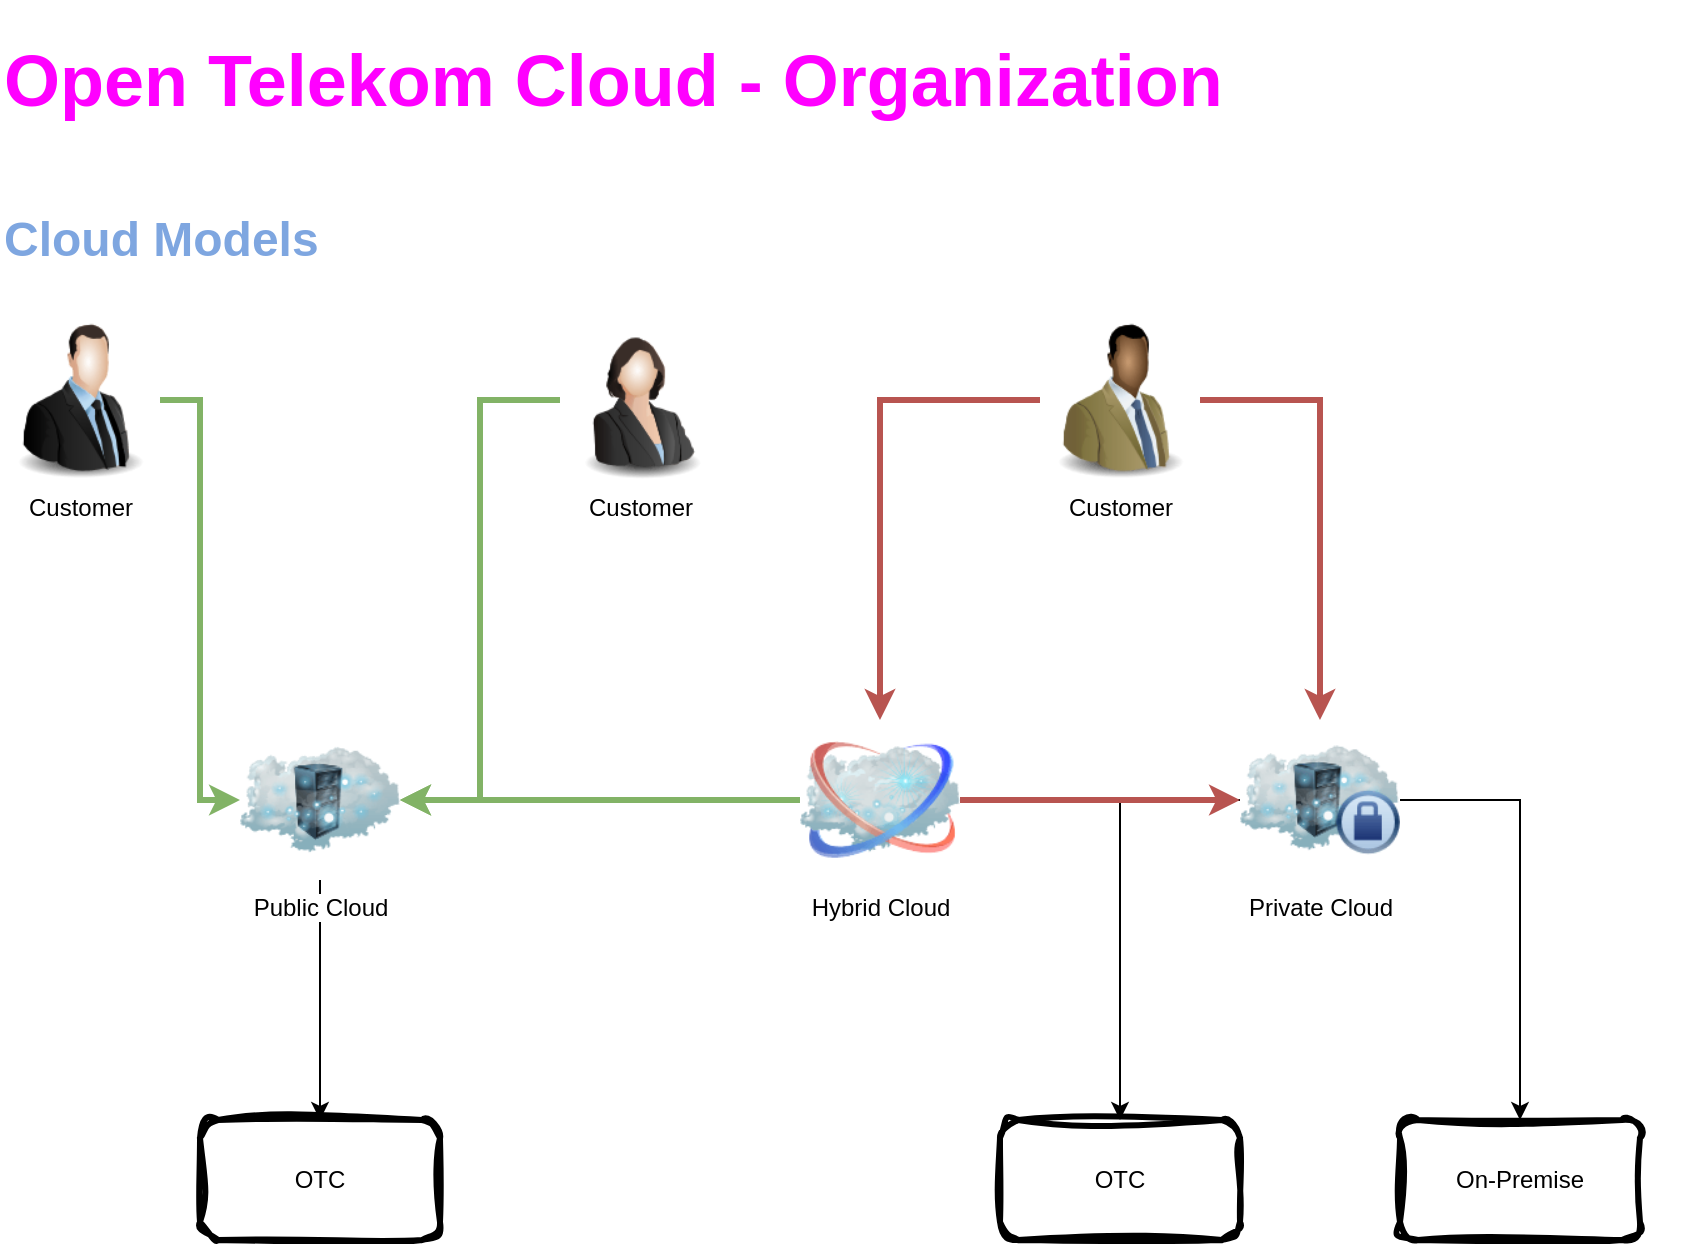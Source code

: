 <mxfile version="24.4.4" type="github" pages="4">
  <diagram name="Cloud Models" id="_sWmO80KWCyJil2Q307q">
    <mxGraphModel dx="743" dy="666" grid="1" gridSize="10" guides="1" tooltips="1" connect="1" arrows="1" fold="1" page="1" pageScale="1" pageWidth="3300" pageHeight="4681" math="0" shadow="0">
      <root>
        <mxCell id="0" />
        <mxCell id="1" parent="0" />
        <mxCell id="9Xscl2HZq7r5XEgvBZDw-1" value="Open Telekom Cloud - Organization" style="text;html=1;align=left;verticalAlign=middle;whiteSpace=wrap;rounded=0;fontStyle=1;fontSize=36;fontColor=#FF00FF;" parent="1" vertex="1">
          <mxGeometry x="80" y="80" width="840" height="80" as="geometry" />
        </mxCell>
        <mxCell id="9Xscl2HZq7r5XEgvBZDw-8" style="edgeStyle=orthogonalEdgeStyle;rounded=0;orthogonalLoop=1;jettySize=auto;html=1;entryX=0;entryY=0.5;entryDx=0;entryDy=0;strokeWidth=3;fillColor=#d5e8d4;strokeColor=#82b366;exitX=1;exitY=0.5;exitDx=0;exitDy=0;" parent="1" source="pCXkWQgMyNeVtAd1i1nM-1" target="9Xscl2HZq7r5XEgvBZDw-4" edge="1">
          <mxGeometry relative="1" as="geometry">
            <Array as="points">
              <mxPoint x="180" y="280" />
              <mxPoint x="180" y="480" />
            </Array>
          </mxGeometry>
        </mxCell>
        <mxCell id="9Xscl2HZq7r5XEgvBZDw-19" style="edgeStyle=orthogonalEdgeStyle;rounded=0;orthogonalLoop=1;jettySize=auto;html=1;exitX=0.5;exitY=1;exitDx=0;exitDy=0;" parent="1" source="9Xscl2HZq7r5XEgvBZDw-4" target="9Xscl2HZq7r5XEgvBZDw-12" edge="1">
          <mxGeometry relative="1" as="geometry" />
        </mxCell>
        <mxCell id="9Xscl2HZq7r5XEgvBZDw-4" value="Public Cloud" style="image;html=1;image=img/lib/clip_art/networking/Cloud_Rack_128x128.png" parent="1" vertex="1">
          <mxGeometry x="200" y="440" width="80" height="80" as="geometry" />
        </mxCell>
        <mxCell id="9Xscl2HZq7r5XEgvBZDw-9" style="edgeStyle=orthogonalEdgeStyle;rounded=0;orthogonalLoop=1;jettySize=auto;html=1;entryX=1;entryY=0.5;entryDx=0;entryDy=0;strokeWidth=3;fillColor=#d5e8d4;strokeColor=#82b366;exitX=0;exitY=0.5;exitDx=0;exitDy=0;" parent="1" source="pCXkWQgMyNeVtAd1i1nM-2" target="9Xscl2HZq7r5XEgvBZDw-4" edge="1">
          <mxGeometry relative="1" as="geometry" />
        </mxCell>
        <mxCell id="9Xscl2HZq7r5XEgvBZDw-10" style="edgeStyle=orthogonalEdgeStyle;rounded=0;orthogonalLoop=1;jettySize=auto;html=1;strokeWidth=3;fillColor=#f8cecc;strokeColor=#b85450;exitX=1;exitY=0.5;exitDx=0;exitDy=0;" parent="1" source="pCXkWQgMyNeVtAd1i1nM-3" target="9Xscl2HZq7r5XEgvBZDw-7" edge="1">
          <mxGeometry relative="1" as="geometry" />
        </mxCell>
        <mxCell id="9Xscl2HZq7r5XEgvBZDw-23" style="edgeStyle=orthogonalEdgeStyle;rounded=0;orthogonalLoop=1;jettySize=auto;html=1;strokeWidth=3;fillColor=#f8cecc;strokeColor=#b85450;" parent="1" source="pCXkWQgMyNeVtAd1i1nM-3" target="9Xscl2HZq7r5XEgvBZDw-16" edge="1">
          <mxGeometry relative="1" as="geometry" />
        </mxCell>
        <mxCell id="9Xscl2HZq7r5XEgvBZDw-14" style="edgeStyle=orthogonalEdgeStyle;rounded=0;orthogonalLoop=1;jettySize=auto;html=1;entryX=0.5;entryY=0;entryDx=0;entryDy=0;exitX=0;exitY=0.5;exitDx=0;exitDy=0;" parent="1" source="9Xscl2HZq7r5XEgvBZDw-7" target="9Xscl2HZq7r5XEgvBZDw-13" edge="1">
          <mxGeometry relative="1" as="geometry" />
        </mxCell>
        <mxCell id="9Xscl2HZq7r5XEgvBZDw-15" style="edgeStyle=orthogonalEdgeStyle;rounded=0;orthogonalLoop=1;jettySize=auto;html=1;entryX=0.5;entryY=0;entryDx=0;entryDy=0;exitX=1;exitY=0.5;exitDx=0;exitDy=0;" parent="1" source="9Xscl2HZq7r5XEgvBZDw-7" target="9Xscl2HZq7r5XEgvBZDw-11" edge="1">
          <mxGeometry relative="1" as="geometry" />
        </mxCell>
        <mxCell id="9Xscl2HZq7r5XEgvBZDw-7" value="Private Cloud" style="image;html=1;image=img/lib/clip_art/networking/Cloud_Rack_Private_128x128.png" parent="1" vertex="1">
          <mxGeometry x="700" y="440" width="80" height="80" as="geometry" />
        </mxCell>
        <mxCell id="9Xscl2HZq7r5XEgvBZDw-11" value="On-Premise" style="rounded=1;whiteSpace=wrap;html=1;glass=0;strokeWidth=3;sketch=1;curveFitting=1;jiggle=2;" parent="1" vertex="1">
          <mxGeometry x="780" y="640" width="120" height="60" as="geometry" />
        </mxCell>
        <mxCell id="9Xscl2HZq7r5XEgvBZDw-12" value="OTC" style="rounded=1;whiteSpace=wrap;html=1;glass=0;strokeWidth=3;sketch=1;curveFitting=1;jiggle=2;" parent="1" vertex="1">
          <mxGeometry x="180" y="640" width="120" height="60" as="geometry" />
        </mxCell>
        <mxCell id="9Xscl2HZq7r5XEgvBZDw-13" value="OTC" style="rounded=1;whiteSpace=wrap;html=1;glass=0;strokeWidth=3;sketch=1;curveFitting=1;jiggle=2;" parent="1" vertex="1">
          <mxGeometry x="580" y="640" width="120" height="60" as="geometry" />
        </mxCell>
        <mxCell id="9Xscl2HZq7r5XEgvBZDw-21" style="edgeStyle=orthogonalEdgeStyle;rounded=0;orthogonalLoop=1;jettySize=auto;html=1;entryX=1;entryY=0.5;entryDx=0;entryDy=0;strokeWidth=3;fillColor=#d5e8d4;strokeColor=#82b366;" parent="1" source="9Xscl2HZq7r5XEgvBZDw-16" target="9Xscl2HZq7r5XEgvBZDw-4" edge="1">
          <mxGeometry relative="1" as="geometry" />
        </mxCell>
        <mxCell id="9Xscl2HZq7r5XEgvBZDw-22" style="edgeStyle=orthogonalEdgeStyle;rounded=0;orthogonalLoop=1;jettySize=auto;html=1;exitX=1;exitY=0.5;exitDx=0;exitDy=0;entryX=0;entryY=0.5;entryDx=0;entryDy=0;strokeWidth=3;fillColor=#f8cecc;strokeColor=#b85450;" parent="1" source="9Xscl2HZq7r5XEgvBZDw-16" target="9Xscl2HZq7r5XEgvBZDw-7" edge="1">
          <mxGeometry relative="1" as="geometry" />
        </mxCell>
        <mxCell id="9Xscl2HZq7r5XEgvBZDw-16" value="Hybrid Cloud" style="image;html=1;image=img/lib/clip_art/networking/Cloud_128x128.png" parent="1" vertex="1">
          <mxGeometry x="480" y="440" width="80" height="80" as="geometry" />
        </mxCell>
        <mxCell id="9Xscl2HZq7r5XEgvBZDw-24" value="Cloud Models" style="text;html=1;align=left;verticalAlign=middle;whiteSpace=wrap;rounded=0;fontStyle=1;fontSize=24;fontColor=#7EA6E0;" parent="1" vertex="1">
          <mxGeometry x="80" y="160" width="840" height="80" as="geometry" />
        </mxCell>
        <mxCell id="pCXkWQgMyNeVtAd1i1nM-1" value="Customer" style="image;html=1;image=img/lib/clip_art/people/Suit_Man_128x128.png" parent="1" vertex="1">
          <mxGeometry x="80" y="240" width="80" height="80" as="geometry" />
        </mxCell>
        <mxCell id="pCXkWQgMyNeVtAd1i1nM-2" value="Customer" style="image;html=1;image=img/lib/clip_art/people/Suit_Woman_128x128.png" parent="1" vertex="1">
          <mxGeometry x="360" y="240" width="80" height="80" as="geometry" />
        </mxCell>
        <mxCell id="pCXkWQgMyNeVtAd1i1nM-3" value="Customer" style="image;html=1;image=img/lib/clip_art/people/Suit_Man_Green_Black_128x128.png" parent="1" vertex="1">
          <mxGeometry x="600" y="240" width="80" height="80" as="geometry" />
        </mxCell>
      </root>
    </mxGraphModel>
  </diagram>
  <diagram id="TLmJmjZSVQOgRkW6YuzI" name="OpenStack">
    <mxGraphModel dx="984" dy="694" grid="1" gridSize="10" guides="1" tooltips="1" connect="1" arrows="1" fold="1" page="1" pageScale="1" pageWidth="3300" pageHeight="4681" math="0" shadow="0">
      <root>
        <mxCell id="0" />
        <mxCell id="1" parent="0" />
        <mxCell id="bhpv45Bf7qDk_TzRxa4n-1" value="Open Telekom Cloud - Organization" style="text;html=1;align=left;verticalAlign=middle;whiteSpace=wrap;rounded=0;fontStyle=1;fontSize=36;fontColor=#FF00FF;" vertex="1" parent="1">
          <mxGeometry x="80" y="80" width="840" height="80" as="geometry" />
        </mxCell>
        <mxCell id="bhpv45Bf7qDk_TzRxa4n-2" value="Open Stack" style="text;html=1;align=left;verticalAlign=middle;whiteSpace=wrap;rounded=0;fontStyle=1;fontSize=24;fontColor=#7EA6E0;" vertex="1" parent="1">
          <mxGeometry x="80" y="160" width="840" height="80" as="geometry" />
        </mxCell>
        <mxCell id="bhpv45Bf7qDk_TzRxa4n-22" style="rounded=0;orthogonalLoop=1;jettySize=auto;html=1;exitX=1;exitY=0.5;exitDx=0;exitDy=0;entryX=0;entryY=0.5;entryDx=0;entryDy=0;strokeWidth=3;strokeColor=#7EA6E0;startArrow=classic;startFill=1;" edge="1" parent="1" source="bhpv45Bf7qDk_TzRxa4n-17" target="bhpv45Bf7qDk_TzRxa4n-19">
          <mxGeometry relative="1" as="geometry" />
        </mxCell>
        <mxCell id="bhpv45Bf7qDk_TzRxa4n-17" value="Region" style="points=[[0,0],[0.25,0],[0.5,0],[0.75,0],[1,0],[1,0.25],[1,0.5],[1,0.75],[1,1],[0.75,1],[0.5,1],[0.25,1],[0,1],[0,0.75],[0,0.5],[0,0.25]];outlineConnect=0;gradientColor=none;html=1;whiteSpace=wrap;fontSize=12;fontStyle=1;container=1;pointerEvents=0;collapsible=0;recursiveResize=0;shape=mxgraph.aws4.group;grIcon=mxgraph.aws4.group_region;strokeColor=#7EA6E0;fillColor=none;verticalAlign=top;align=left;spacingLeft=30;fontColor=#7EA6E0;dashed=1;strokeWidth=3;" vertex="1" parent="1">
          <mxGeometry x="80" y="1000" width="280" height="320" as="geometry" />
        </mxCell>
        <mxCell id="TX_4Kwajq8EiHfJF5EUH-10" value="Availability Zone" style="image;html=1;image=img/lib/clip_art/networking/Cloud_Computer_128x128.png" vertex="1" parent="bhpv45Bf7qDk_TzRxa4n-17">
          <mxGeometry x="40" y="80" width="80" height="80" as="geometry" />
        </mxCell>
        <mxCell id="TX_4Kwajq8EiHfJF5EUH-9" value="Availability Zone" style="image;html=1;image=img/lib/clip_art/networking/Cloud_Computer_128x128.png" vertex="1" parent="bhpv45Bf7qDk_TzRxa4n-17">
          <mxGeometry x="160" y="200" width="80" height="80" as="geometry" />
        </mxCell>
        <mxCell id="bhpv45Bf7qDk_TzRxa4n-19" value="Region" style="points=[[0,0],[0.25,0],[0.5,0],[0.75,0],[1,0],[1,0.25],[1,0.5],[1,0.75],[1,1],[0.75,1],[0.5,1],[0.25,1],[0,1],[0,0.75],[0,0.5],[0,0.25]];outlineConnect=0;gradientColor=none;html=1;whiteSpace=wrap;fontSize=12;fontStyle=1;container=1;pointerEvents=0;collapsible=0;recursiveResize=0;shape=mxgraph.aws4.group;grIcon=mxgraph.aws4.group_region;strokeColor=#7EA6E0;fillColor=none;verticalAlign=top;align=left;spacingLeft=30;fontColor=#7EA6E0;dashed=1;strokeWidth=3;" vertex="1" parent="1">
          <mxGeometry x="600" y="1000" width="280" height="320" as="geometry" />
        </mxCell>
        <mxCell id="TX_4Kwajq8EiHfJF5EUH-11" value="Availability Zone" style="image;html=1;image=img/lib/clip_art/networking/Cloud_Computer_128x128.png" vertex="1" parent="bhpv45Bf7qDk_TzRxa4n-19">
          <mxGeometry x="40" y="40" width="80" height="80" as="geometry" />
        </mxCell>
        <mxCell id="TX_4Kwajq8EiHfJF5EUH-12" value="Availability Zone" style="image;html=1;image=img/lib/clip_art/networking/Cloud_Computer_128x128.png" vertex="1" parent="bhpv45Bf7qDk_TzRxa4n-19">
          <mxGeometry x="160" y="130" width="80" height="80" as="geometry" />
        </mxCell>
        <mxCell id="TX_4Kwajq8EiHfJF5EUH-13" value="Availability Zone" style="image;html=1;image=img/lib/clip_art/networking/Cloud_Computer_128x128.png" vertex="1" parent="bhpv45Bf7qDk_TzRxa4n-19">
          <mxGeometry x="40" y="200" width="80" height="80" as="geometry" />
        </mxCell>
        <mxCell id="o-ddpSeIOfpzaUR2e5Is-1" value="Cloud Environments" style="text;html=1;align=left;verticalAlign=middle;whiteSpace=wrap;rounded=0;fontStyle=1;fontSize=24;fontColor=#7EA6E0;" vertex="1" parent="1">
          <mxGeometry x="80" y="880" width="840" height="80" as="geometry" />
        </mxCell>
        <mxCell id="TX_4Kwajq8EiHfJF5EUH-1" value="Network" style="image;html=1;image=img/lib/clip_art/computers/Network_2_128x128.png" vertex="1" parent="1">
          <mxGeometry x="280" y="280" width="80" height="80" as="geometry" />
        </mxCell>
        <mxCell id="TX_4Kwajq8EiHfJF5EUH-2" value="Compute" style="image;html=1;image=img/lib/clip_art/computers/Server_Rack_128x128.png" vertex="1" parent="1">
          <mxGeometry x="270" y="480" width="80" height="80" as="geometry" />
        </mxCell>
        <mxCell id="TX_4Kwajq8EiHfJF5EUH-3" value="Dashboard" style="image;html=1;image=img/lib/clip_art/computers/Monitor_Tower_128x128.png" vertex="1" parent="1">
          <mxGeometry x="80" y="480" width="80" height="80" as="geometry" />
        </mxCell>
        <mxCell id="TX_4Kwajq8EiHfJF5EUH-4" value="Block Storage" style="image;html=1;image=img/lib/clip_art/computers/Database_128x128.png" vertex="1" parent="1">
          <mxGeometry x="680" y="280" width="80" height="80" as="geometry" />
        </mxCell>
        <mxCell id="TX_4Kwajq8EiHfJF5EUH-5" value="Object Storage" style="image;html=1;image=img/lib/clip_art/computers/Database_128x128.png" vertex="1" parent="1">
          <mxGeometry x="680" y="480" width="80" height="80" as="geometry" />
        </mxCell>
        <mxCell id="TX_4Kwajq8EiHfJF5EUH-6" value="Iimage" style="image;html=1;image=img/lib/clip_art/computers/Software_128x128.png" vertex="1" parent="1">
          <mxGeometry x="280" y="680" width="80" height="80" as="geometry" />
        </mxCell>
        <mxCell id="TX_4Kwajq8EiHfJF5EUH-7" value="Identity" style="image;html=1;image=img/lib/clip_art/computers/Secure_System_128x128.png" vertex="1" parent="1">
          <mxGeometry x="480" y="680" width="80" height="80" as="geometry" />
        </mxCell>
      </root>
    </mxGraphModel>
  </diagram>
  <diagram id="xzwYEdmpZd7IczHSKWqH" name="Features" />
  <diagram id="NS09hDCP99oKCvKRM_eJ" name="Network">
    <mxGraphModel dx="1238" dy="1110" grid="1" gridSize="10" guides="1" tooltips="1" connect="1" arrows="1" fold="1" page="1" pageScale="1" pageWidth="3300" pageHeight="4681" math="0" shadow="0">
      <root>
        <mxCell id="0" />
        <mxCell id="1" parent="0" />
        <mxCell id="k1uAeEXMQMW03COkAR6f-1" value="Open Telekom Cloud - Organization" style="text;html=1;align=left;verticalAlign=middle;whiteSpace=wrap;rounded=0;fontStyle=1;fontSize=36;fontColor=#FF00FF;" parent="1" vertex="1">
          <mxGeometry x="80" y="80" width="840" height="80" as="geometry" />
        </mxCell>
        <mxCell id="k1uAeEXMQMW03COkAR6f-2" value="Network" style="text;html=1;align=left;verticalAlign=middle;whiteSpace=wrap;rounded=0;fontStyle=1;fontSize=24;fontColor=#7EA6E0;" parent="1" vertex="1">
          <mxGeometry x="80" y="160" width="840" height="80" as="geometry" />
        </mxCell>
        <mxCell id="tU9XmB5RL2AWdir46iGA-1" value="Security Group" style="fontStyle=0;verticalAlign=top;align=center;spacingTop=-2;fillColor=none;rounded=0;whiteSpace=wrap;html=1;strokeColor=#FF0000;strokeWidth=3;dashed=1;container=0;collapsible=0;expand=0;recursiveResize=0;" parent="1" vertex="1">
          <mxGeometry x="330" y="320" width="710" height="1080" as="geometry" />
        </mxCell>
        <mxCell id="tU9XmB5RL2AWdir46iGA-3" style="edgeStyle=orthogonalEdgeStyle;rounded=0;orthogonalLoop=1;jettySize=auto;html=1;exitX=1;exitY=0.5;exitDx=0;exitDy=0;exitPerimeter=0;fillColor=#dae8fc;strokeColor=#6c8ebf;strokeWidth=3;curved=1;entryX=0;entryY=0.5;entryDx=0;entryDy=0;" parent="1" target="tU9XmB5RL2AWdir46iGA-19" edge="1">
          <mxGeometry relative="1" as="geometry">
            <mxPoint x="934.5" y="430" as="targetPoint" />
            <mxPoint x="685.5" y="394" as="sourcePoint" />
          </mxGeometry>
        </mxCell>
        <mxCell id="tU9XmB5RL2AWdir46iGA-5" style="edgeStyle=orthogonalEdgeStyle;rounded=0;orthogonalLoop=1;jettySize=auto;html=1;strokeWidth=3;curved=1;strokeColor=#82b366;fillColor=#d5e8d4;startArrow=classic;startFill=1;exitX=0.025;exitY=0.413;exitDx=0;exitDy=0;exitPerimeter=0;" parent="1" source="tU9XmB5RL2AWdir46iGA-18" edge="1">
          <mxGeometry relative="1" as="geometry">
            <mxPoint x="456.5" y="553.765" as="targetPoint" />
            <mxPoint x="600" y="554" as="sourcePoint" />
          </mxGeometry>
        </mxCell>
        <mxCell id="tU9XmB5RL2AWdir46iGA-6" style="edgeStyle=orthogonalEdgeStyle;rounded=0;orthogonalLoop=1;jettySize=auto;html=1;exitX=1;exitY=0.5;exitDx=0;exitDy=0;exitPerimeter=0;fillColor=#dae8fc;strokeColor=#6c8ebf;strokeWidth=3;curved=1;entryX=0;entryY=0.5;entryDx=0;entryDy=0;" parent="1" target="tU9XmB5RL2AWdir46iGA-19" edge="1">
          <mxGeometry relative="1" as="geometry">
            <mxPoint x="685.5" y="554" as="sourcePoint" />
            <mxPoint x="934.5" y="520" as="targetPoint" />
          </mxGeometry>
        </mxCell>
        <mxCell id="tU9XmB5RL2AWdir46iGA-8" style="edgeStyle=orthogonalEdgeStyle;rounded=0;orthogonalLoop=1;jettySize=auto;html=1;entryX=0.5;entryY=1;entryDx=0;entryDy=0;curved=1;startArrow=classic;startFill=1;strokeWidth=4;fillColor=#d5e8d4;strokeColor=#82b366;" parent="1" target="tU9XmB5RL2AWdir46iGA-2" edge="1">
          <mxGeometry relative="1" as="geometry">
            <mxPoint x="456.5" y="554" as="targetPoint" />
            <mxPoint x="617" y="710" as="sourcePoint" />
          </mxGeometry>
        </mxCell>
        <mxCell id="tU9XmB5RL2AWdir46iGA-12" style="edgeStyle=orthogonalEdgeStyle;rounded=0;orthogonalLoop=1;jettySize=auto;html=1;entryX=0;entryY=0.5;entryDx=0;entryDy=0;fillColor=#f8cecc;strokeColor=#ff2600;strokeWidth=3;" parent="1" source="tU9XmB5RL2AWdir46iGA-14" target="tU9XmB5RL2AWdir46iGA-2" edge="1">
          <mxGeometry relative="1" as="geometry">
            <mxPoint x="211.5" y="559" as="sourcePoint" />
          </mxGeometry>
        </mxCell>
        <mxCell id="tU9XmB5RL2AWdir46iGA-14" value="Firewall" style="image;html=1;image=img/lib/clip_art/networking/Firewall_128x128.png" parent="1" vertex="1">
          <mxGeometry x="170" y="518" width="80" height="80" as="geometry" />
        </mxCell>
        <mxCell id="tU9XmB5RL2AWdir46iGA-17" style="edgeStyle=orthogonalEdgeStyle;rounded=0;orthogonalLoop=1;jettySize=auto;html=1;exitX=0.5;exitY=0;exitDx=0;exitDy=0;entryX=0;entryY=0.5;entryDx=0;entryDy=0;curved=1;fillColor=#d5e8d4;strokeColor=#82b366;strokeWidth=4;startArrow=classic;startFill=1;" parent="1" source="tU9XmB5RL2AWdir46iGA-2" target="tU9XmB5RL2AWdir46iGA-16" edge="1">
          <mxGeometry relative="1" as="geometry" />
        </mxCell>
        <mxCell id="tU9XmB5RL2AWdir46iGA-2" value="VPC" style="image;html=1;image=img/lib/clip_art/networking/Cloud_128x128.png" parent="1" vertex="1">
          <mxGeometry x="380" y="518" width="80" height="80" as="geometry" />
        </mxCell>
        <mxCell id="tU9XmB5RL2AWdir46iGA-15" value="Subnet" style="image;html=1;image=img/lib/clip_art/computers/Network_128x128.png" parent="1" vertex="1">
          <mxGeometry x="610" y="680" width="80" height="80" as="geometry" />
        </mxCell>
        <mxCell id="tU9XmB5RL2AWdir46iGA-16" value="Subnet" style="image;html=1;image=img/lib/clip_art/computers/Network_128x128.png" parent="1" vertex="1">
          <mxGeometry x="610" y="360" width="80" height="80" as="geometry" />
        </mxCell>
        <mxCell id="tU9XmB5RL2AWdir46iGA-18" value="Subnet" style="image;html=1;image=img/lib/clip_art/computers/Network_128x128.png" parent="1" vertex="1">
          <mxGeometry x="610" y="519" width="80" height="80" as="geometry" />
        </mxCell>
        <mxCell id="tU9XmB5RL2AWdir46iGA-19" value="DHCP" style="image;html=1;image=img/lib/clip_art/computers/Server_128x128.png" parent="1" vertex="1">
          <mxGeometry x="890" y="438" width="80" height="80" as="geometry" />
        </mxCell>
        <mxCell id="tU9XmB5RL2AWdir46iGA-20" value="Cloud DNS" style="image;html=1;image=img/lib/clip_art/general/Full_Folder_128x128.png" parent="1" vertex="1">
          <mxGeometry x="890" y="680" width="80" height="80" as="geometry" />
        </mxCell>
        <mxCell id="AZDgDJIdLQPk7dSctNJx-1" value="ECS" style="image;html=1;image=img/lib/clip_art/computers/Virtual_Machine_128x128.png" parent="1" vertex="1">
          <mxGeometry x="490" y="840" width="80" height="80" as="geometry" />
        </mxCell>
        <mxCell id="AZDgDJIdLQPk7dSctNJx-2" value="ECS" style="image;html=1;image=img/lib/clip_art/computers/Virtual_Machine_128x128.png" parent="1" vertex="1">
          <mxGeometry x="610" y="840" width="80" height="80" as="geometry" />
        </mxCell>
        <mxCell id="AZDgDJIdLQPk7dSctNJx-3" value="ECS" style="image;html=1;image=img/lib/clip_art/computers/Virtual_Machine_128x128.png" parent="1" vertex="1">
          <mxGeometry x="730" y="840" width="80" height="80" as="geometry" />
        </mxCell>
        <mxCell id="srcjKNi6QzyZYI9bh3CC-2" style="edgeStyle=orthogonalEdgeStyle;rounded=0;orthogonalLoop=1;jettySize=auto;html=1;exitX=0;exitY=0.5;exitDx=0;exitDy=0;curved=1;fillColor=#dae8fc;strokeColor=#6c8ebf;strokeWidth=3;" parent="1" source="srcjKNi6QzyZYI9bh3CC-1" target="AZDgDJIdLQPk7dSctNJx-1" edge="1">
          <mxGeometry relative="1" as="geometry" />
        </mxCell>
        <mxCell id="srcjKNi6QzyZYI9bh3CC-3" style="edgeStyle=orthogonalEdgeStyle;rounded=0;orthogonalLoop=1;jettySize=auto;html=1;exitX=0.5;exitY=0;exitDx=0;exitDy=0;entryX=0.5;entryY=1;entryDx=0;entryDy=0;strokeWidth=3;fillColor=#dae8fc;strokeColor=#6c8ebf;curved=1;" parent="1" source="srcjKNi6QzyZYI9bh3CC-1" target="AZDgDJIdLQPk7dSctNJx-2" edge="1">
          <mxGeometry relative="1" as="geometry" />
        </mxCell>
        <mxCell id="srcjKNi6QzyZYI9bh3CC-4" style="edgeStyle=orthogonalEdgeStyle;rounded=0;orthogonalLoop=1;jettySize=auto;html=1;exitX=1;exitY=0.5;exitDx=0;exitDy=0;fillColor=#dae8fc;strokeColor=#6c8ebf;strokeWidth=3;curved=1;" parent="1" source="srcjKNi6QzyZYI9bh3CC-1" target="AZDgDJIdLQPk7dSctNJx-3" edge="1">
          <mxGeometry relative="1" as="geometry" />
        </mxCell>
        <mxCell id="srcjKNi6QzyZYI9bh3CC-1" value="Load Balancer" style="image;html=1;image=img/lib/clip_art/general/Ships_Wheel_128x128.png" parent="1" vertex="1">
          <mxGeometry x="610" y="1040" width="80" height="80" as="geometry" />
        </mxCell>
        <mxCell id="_jdYI_tgUANwy3PMEAr4-3" value="OTC" style="text;html=1;align=center;verticalAlign=middle;whiteSpace=wrap;rounded=0;fontStyle=1;fontSize=24;" parent="1" vertex="1">
          <mxGeometry x="80" y="280" width="120" height="40" as="geometry" />
        </mxCell>
        <mxCell id="HFzscm8wFl1qP5dDl0Wh-1" value="" style="rounded=0;whiteSpace=wrap;html=1;fillColor=none;strokeWidth=3;strokeColor=#6c8ebf;" vertex="1" parent="1">
          <mxGeometry x="80" y="280" width="1000" height="1160" as="geometry" />
        </mxCell>
      </root>
    </mxGraphModel>
  </diagram>
</mxfile>
